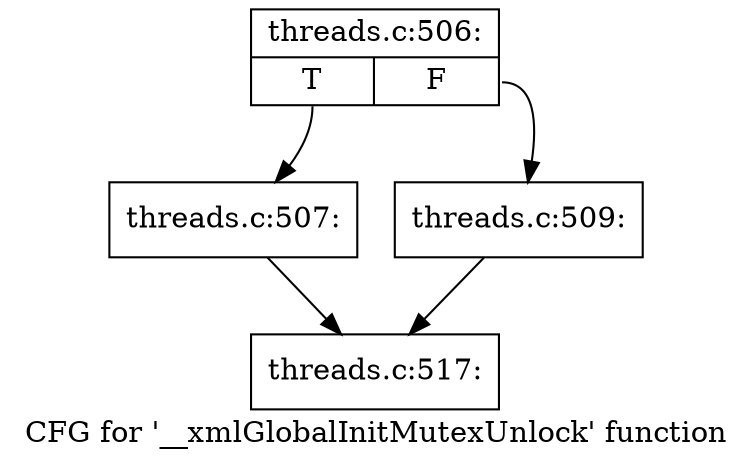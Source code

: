 digraph "CFG for '__xmlGlobalInitMutexUnlock' function" {
	label="CFG for '__xmlGlobalInitMutexUnlock' function";

	Node0x55d75a895580 [shape=record,label="{threads.c:506:|{<s0>T|<s1>F}}"];
	Node0x55d75a895580:s0 -> Node0x55d75a772f40;
	Node0x55d75a895580:s1 -> Node0x55d75a8959c0;
	Node0x55d75a772f40 [shape=record,label="{threads.c:507:}"];
	Node0x55d75a772f40 -> Node0x55d75a8958d0;
	Node0x55d75a8959c0 [shape=record,label="{threads.c:509:}"];
	Node0x55d75a8959c0 -> Node0x55d75a8958d0;
	Node0x55d75a8958d0 [shape=record,label="{threads.c:517:}"];
}
